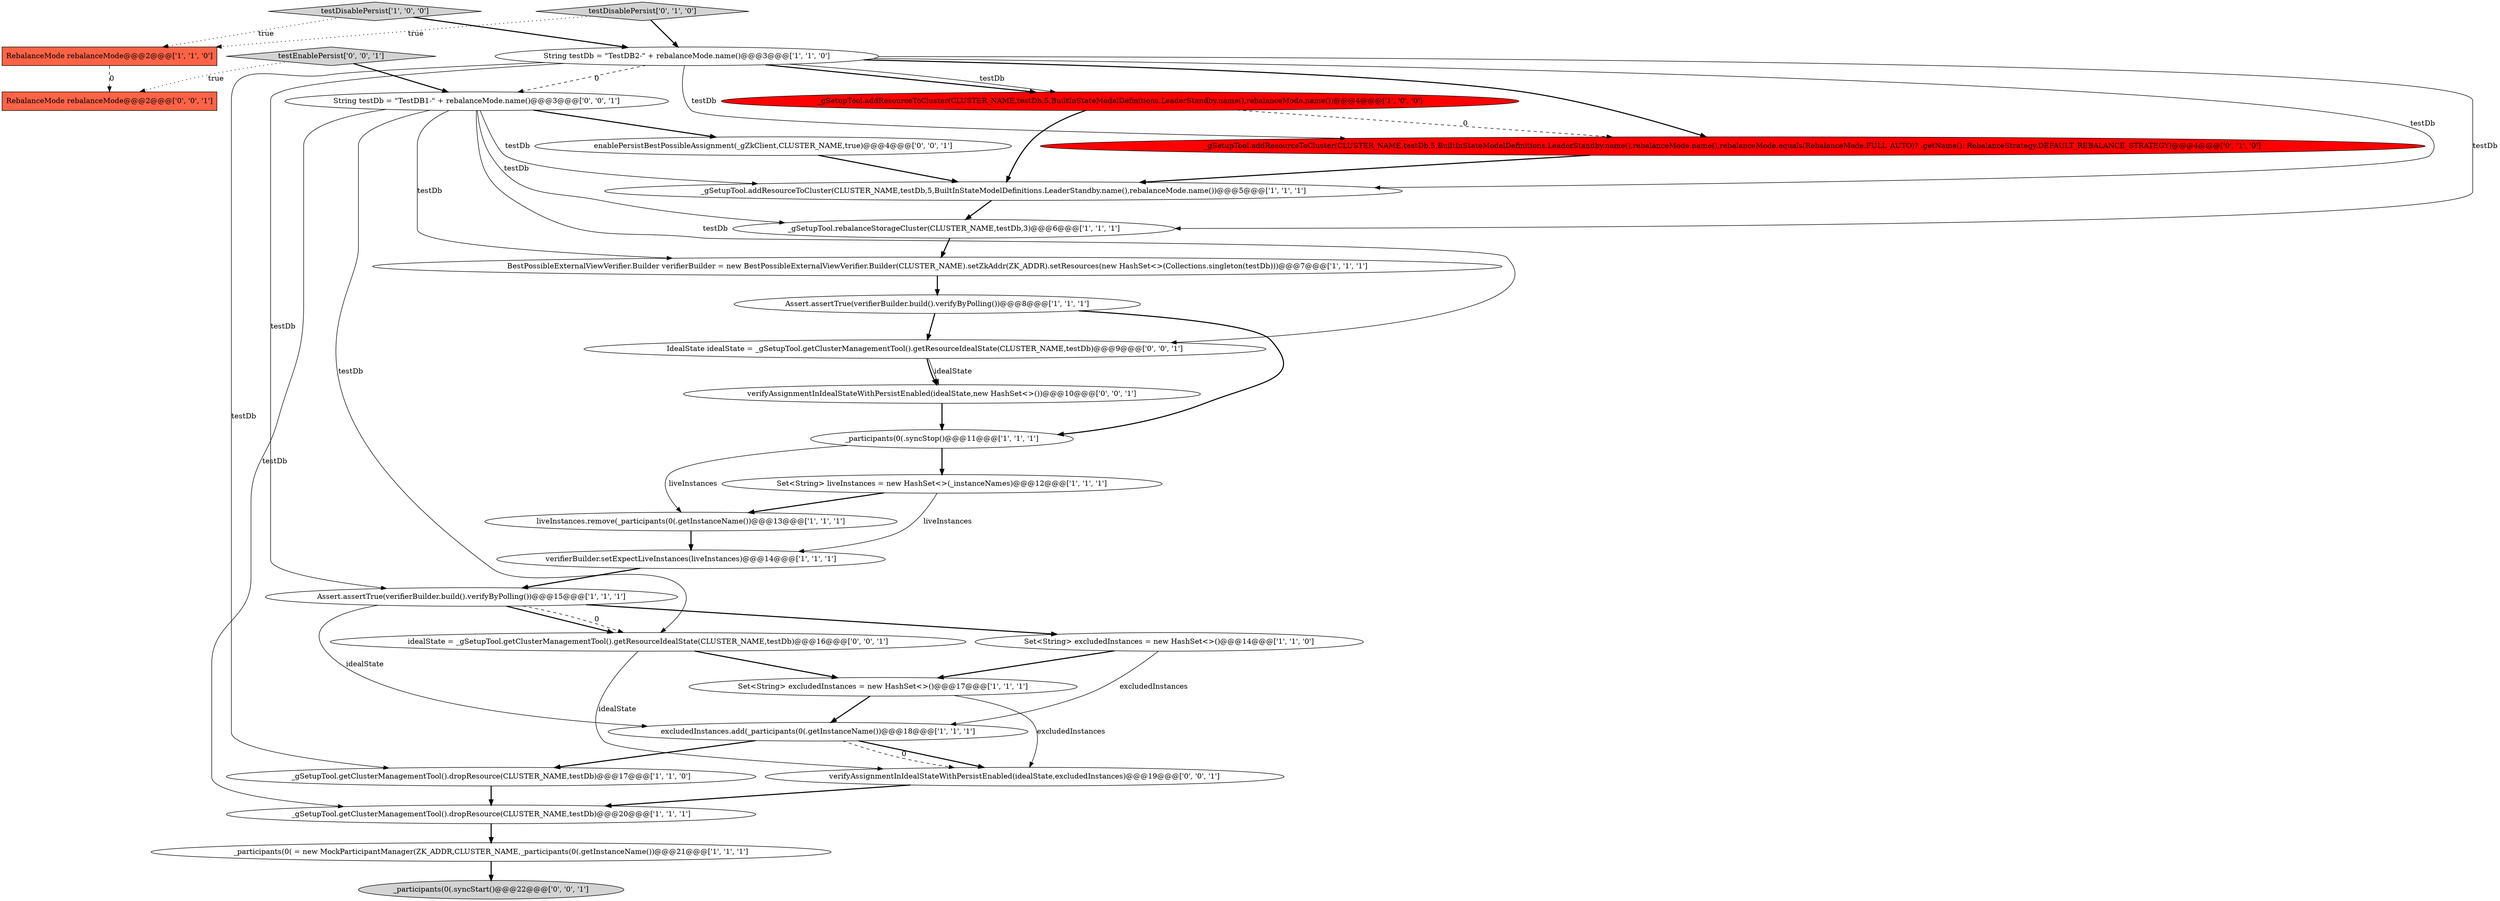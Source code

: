 digraph {
9 [style = filled, label = "_gSetupTool.getClusterManagementTool().dropResource(CLUSTER_NAME,testDb)@@@20@@@['1', '1', '1']", fillcolor = white, shape = ellipse image = "AAA0AAABBB1BBB"];
28 [style = filled, label = "String testDb = \"TestDB1-\" + rebalanceMode.name()@@@3@@@['0', '0', '1']", fillcolor = white, shape = ellipse image = "AAA0AAABBB3BBB"];
17 [style = filled, label = "String testDb = \"TestDB2-\" + rebalanceMode.name()@@@3@@@['1', '1', '0']", fillcolor = white, shape = ellipse image = "AAA0AAABBB1BBB"];
13 [style = filled, label = "verifierBuilder.setExpectLiveInstances(liveInstances)@@@14@@@['1', '1', '1']", fillcolor = white, shape = ellipse image = "AAA0AAABBB1BBB"];
2 [style = filled, label = "_participants(0(.syncStop()@@@11@@@['1', '1', '1']", fillcolor = white, shape = ellipse image = "AAA0AAABBB1BBB"];
3 [style = filled, label = "_participants(0( = new MockParticipantManager(ZK_ADDR,CLUSTER_NAME,_participants(0(.getInstanceName())@@@21@@@['1', '1', '1']", fillcolor = white, shape = ellipse image = "AAA0AAABBB1BBB"];
6 [style = filled, label = "Assert.assertTrue(verifierBuilder.build().verifyByPolling())@@@15@@@['1', '1', '1']", fillcolor = white, shape = ellipse image = "AAA0AAABBB1BBB"];
23 [style = filled, label = "testEnablePersist['0', '0', '1']", fillcolor = lightgray, shape = diamond image = "AAA0AAABBB3BBB"];
25 [style = filled, label = "verifyAssignmentInIdealStateWithPersistEnabled(idealState,new HashSet<>())@@@10@@@['0', '0', '1']", fillcolor = white, shape = ellipse image = "AAA0AAABBB3BBB"];
8 [style = filled, label = "_gSetupTool.addResourceToCluster(CLUSTER_NAME,testDb,5,BuiltInStateModelDefinitions.LeaderStandby.name(),rebalanceMode.name())@@@4@@@['1', '0', '0']", fillcolor = red, shape = ellipse image = "AAA1AAABBB1BBB"];
15 [style = filled, label = "testDisablePersist['1', '0', '0']", fillcolor = lightgray, shape = diamond image = "AAA0AAABBB1BBB"];
27 [style = filled, label = "_participants(0(.syncStart()@@@22@@@['0', '0', '1']", fillcolor = lightgray, shape = ellipse image = "AAA0AAABBB3BBB"];
12 [style = filled, label = "excludedInstances.add(_participants(0(.getInstanceName())@@@18@@@['1', '1', '1']", fillcolor = white, shape = ellipse image = "AAA0AAABBB1BBB"];
10 [style = filled, label = "Set<String> liveInstances = new HashSet<>(_instanceNames)@@@12@@@['1', '1', '1']", fillcolor = white, shape = ellipse image = "AAA0AAABBB1BBB"];
24 [style = filled, label = "idealState = _gSetupTool.getClusterManagementTool().getResourceIdealState(CLUSTER_NAME,testDb)@@@16@@@['0', '0', '1']", fillcolor = white, shape = ellipse image = "AAA0AAABBB3BBB"];
5 [style = filled, label = "Set<String> excludedInstances = new HashSet<>()@@@17@@@['1', '1', '1']", fillcolor = white, shape = ellipse image = "AAA0AAABBB1BBB"];
4 [style = filled, label = "Assert.assertTrue(verifierBuilder.build().verifyByPolling())@@@8@@@['1', '1', '1']", fillcolor = white, shape = ellipse image = "AAA0AAABBB1BBB"];
0 [style = filled, label = "liveInstances.remove(_participants(0(.getInstanceName())@@@13@@@['1', '1', '1']", fillcolor = white, shape = ellipse image = "AAA0AAABBB1BBB"];
20 [style = filled, label = "testDisablePersist['0', '1', '0']", fillcolor = lightgray, shape = diamond image = "AAA0AAABBB2BBB"];
26 [style = filled, label = "verifyAssignmentInIdealStateWithPersistEnabled(idealState,excludedInstances)@@@19@@@['0', '0', '1']", fillcolor = white, shape = ellipse image = "AAA0AAABBB3BBB"];
11 [style = filled, label = "_gSetupTool.getClusterManagementTool().dropResource(CLUSTER_NAME,testDb)@@@17@@@['1', '1', '0']", fillcolor = white, shape = ellipse image = "AAA0AAABBB1BBB"];
18 [style = filled, label = "BestPossibleExternalViewVerifier.Builder verifierBuilder = new BestPossibleExternalViewVerifier.Builder(CLUSTER_NAME).setZkAddr(ZK_ADDR).setResources(new HashSet<>(Collections.singleton(testDb)))@@@7@@@['1', '1', '1']", fillcolor = white, shape = ellipse image = "AAA0AAABBB1BBB"];
1 [style = filled, label = "_gSetupTool.addResourceToCluster(CLUSTER_NAME,testDb,5,BuiltInStateModelDefinitions.LeaderStandby.name(),rebalanceMode.name())@@@5@@@['1', '1', '1']", fillcolor = white, shape = ellipse image = "AAA0AAABBB1BBB"];
14 [style = filled, label = "_gSetupTool.rebalanceStorageCluster(CLUSTER_NAME,testDb,3)@@@6@@@['1', '1', '1']", fillcolor = white, shape = ellipse image = "AAA0AAABBB1BBB"];
21 [style = filled, label = "IdealState idealState = _gSetupTool.getClusterManagementTool().getResourceIdealState(CLUSTER_NAME,testDb)@@@9@@@['0', '0', '1']", fillcolor = white, shape = ellipse image = "AAA0AAABBB3BBB"];
16 [style = filled, label = "RebalanceMode rebalanceMode@@@2@@@['1', '1', '0']", fillcolor = tomato, shape = box image = "AAA0AAABBB1BBB"];
22 [style = filled, label = "RebalanceMode rebalanceMode@@@2@@@['0', '0', '1']", fillcolor = tomato, shape = box image = "AAA0AAABBB3BBB"];
19 [style = filled, label = "_gSetupTool.addResourceToCluster(CLUSTER_NAME,testDb,5,BuiltInStateModelDefinitions.LeaderStandby.name(),rebalanceMode.name(),rebalanceMode.equals(RebalanceMode.FULL_AUTO)? .getName(): RebalanceStrategy.DEFAULT_REBALANCE_STRATEGY)@@@4@@@['0', '1', '0']", fillcolor = red, shape = ellipse image = "AAA1AAABBB2BBB"];
29 [style = filled, label = "enablePersistBestPossibleAssignment(_gZkClient,CLUSTER_NAME,true)@@@4@@@['0', '0', '1']", fillcolor = white, shape = ellipse image = "AAA0AAABBB3BBB"];
7 [style = filled, label = "Set<String> excludedInstances = new HashSet<>()@@@14@@@['1', '1', '0']", fillcolor = white, shape = ellipse image = "AAA0AAABBB1BBB"];
17->8 [style = bold, label=""];
28->1 [style = solid, label="testDb"];
5->26 [style = solid, label="excludedInstances"];
28->29 [style = bold, label=""];
8->19 [style = dashed, label="0"];
6->12 [style = solid, label="idealState"];
20->17 [style = bold, label=""];
10->13 [style = solid, label="liveInstances"];
24->26 [style = solid, label="idealState"];
0->13 [style = bold, label=""];
23->22 [style = dotted, label="true"];
17->19 [style = solid, label="testDb"];
28->9 [style = solid, label="testDb"];
2->0 [style = solid, label="liveInstances"];
12->11 [style = bold, label=""];
17->6 [style = solid, label="testDb"];
4->21 [style = bold, label=""];
26->9 [style = bold, label=""];
6->24 [style = bold, label=""];
4->2 [style = bold, label=""];
12->26 [style = bold, label=""];
21->25 [style = bold, label=""];
17->14 [style = solid, label="testDb"];
15->16 [style = dotted, label="true"];
28->21 [style = solid, label="testDb"];
2->10 [style = bold, label=""];
11->9 [style = bold, label=""];
21->25 [style = solid, label="idealState"];
17->19 [style = bold, label=""];
25->2 [style = bold, label=""];
24->5 [style = bold, label=""];
28->24 [style = solid, label="testDb"];
3->27 [style = bold, label=""];
23->28 [style = bold, label=""];
17->28 [style = dashed, label="0"];
8->1 [style = bold, label=""];
12->26 [style = dashed, label="0"];
19->1 [style = bold, label=""];
17->8 [style = solid, label="testDb"];
7->5 [style = bold, label=""];
15->17 [style = bold, label=""];
18->4 [style = bold, label=""];
17->11 [style = solid, label="testDb"];
5->12 [style = bold, label=""];
6->24 [style = dashed, label="0"];
10->0 [style = bold, label=""];
17->1 [style = solid, label="testDb"];
9->3 [style = bold, label=""];
14->18 [style = bold, label=""];
1->14 [style = bold, label=""];
7->12 [style = solid, label="excludedInstances"];
13->6 [style = bold, label=""];
6->7 [style = bold, label=""];
29->1 [style = bold, label=""];
28->18 [style = solid, label="testDb"];
28->14 [style = solid, label="testDb"];
20->16 [style = dotted, label="true"];
16->22 [style = dashed, label="0"];
}
